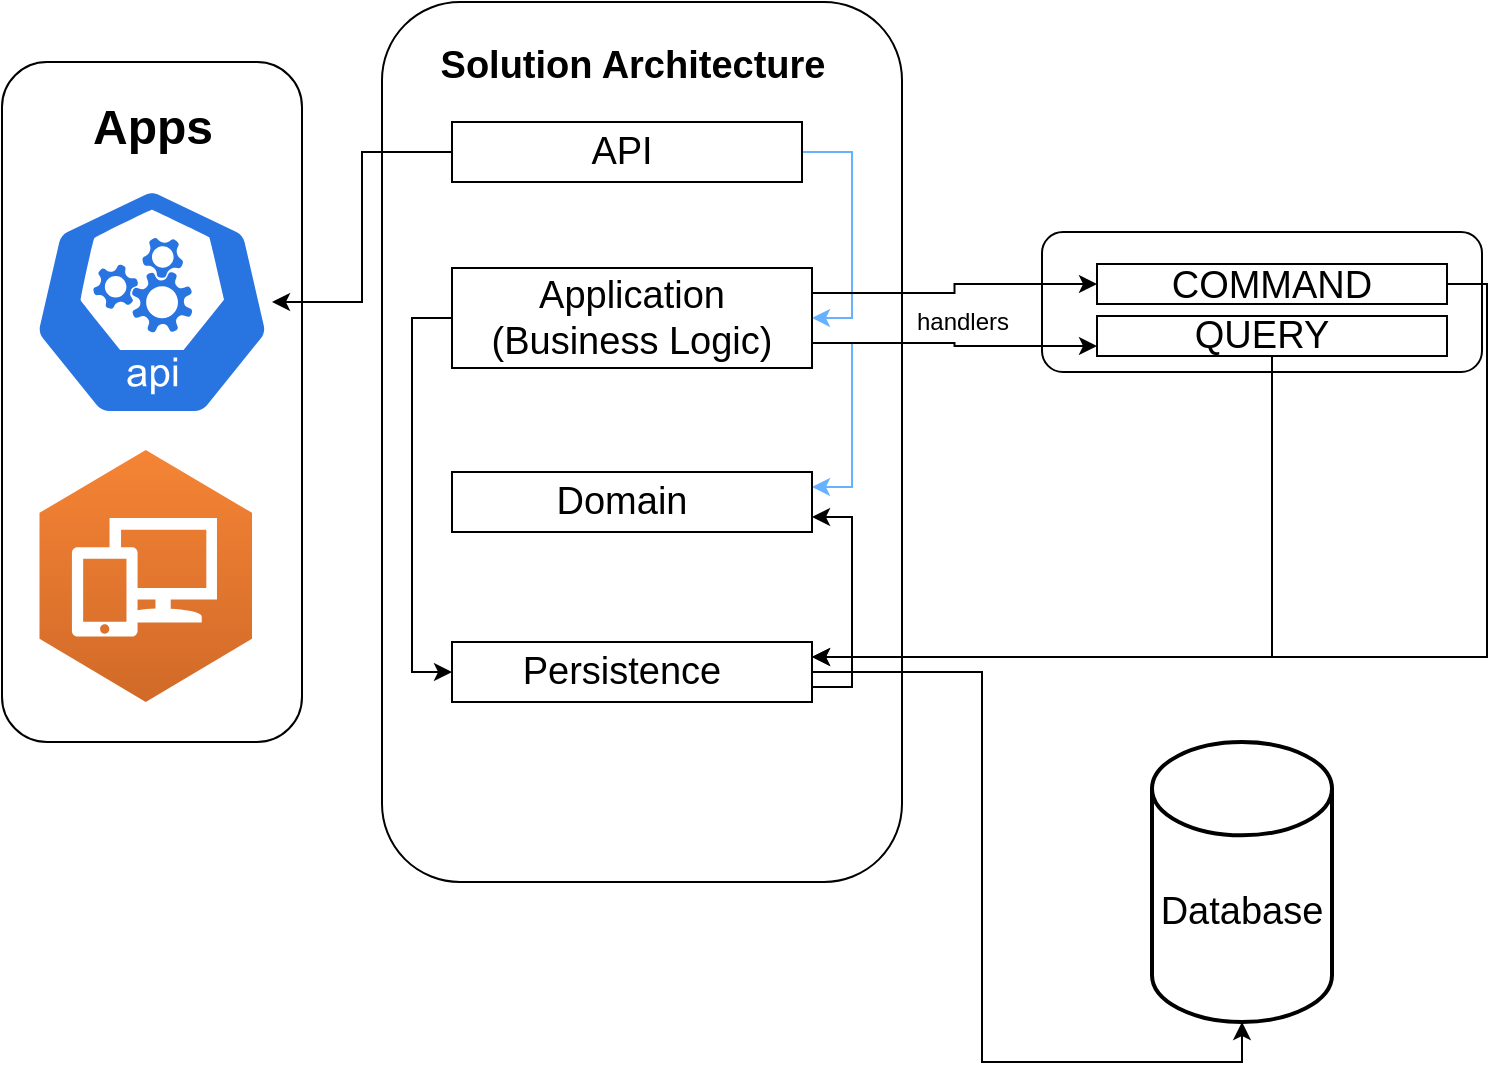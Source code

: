 <mxfile version="18.1.1" type="device"><diagram id="sKLm4uR_pwioFQLtL1hp" name="Page-1"><mxGraphModel dx="1038" dy="621" grid="1" gridSize="10" guides="1" tooltips="1" connect="1" arrows="1" fold="1" page="1" pageScale="1" pageWidth="850" pageHeight="1100" math="0" shadow="0"><root><mxCell id="0"/><mxCell id="1" parent="0"/><mxCell id="71gJX4rozwuQOvmIxdt8-27" value="" style="rounded=1;whiteSpace=wrap;html=1;fontSize=19;" vertex="1" parent="1"><mxGeometry x="590" y="515" width="220" height="70" as="geometry"/></mxCell><mxCell id="71gJX4rozwuQOvmIxdt8-5" value="" style="rounded=1;whiteSpace=wrap;html=1;" vertex="1" parent="1"><mxGeometry x="70" y="430" width="150" height="340" as="geometry"/></mxCell><mxCell id="71gJX4rozwuQOvmIxdt8-1" value="" style="sketch=0;html=1;dashed=0;whitespace=wrap;fillColor=#2875E2;strokeColor=#ffffff;points=[[0.005,0.63,0],[0.1,0.2,0],[0.9,0.2,0],[0.5,0,0],[0.995,0.63,0],[0.72,0.99,0],[0.5,1,0],[0.28,0.99,0]];shape=mxgraph.kubernetes.icon;prIcon=api" vertex="1" parent="1"><mxGeometry x="85" y="443" width="120" height="214" as="geometry"/></mxCell><mxCell id="71gJX4rozwuQOvmIxdt8-2" value="" style="outlineConnect=0;dashed=0;verticalLabelPosition=bottom;verticalAlign=top;align=center;html=1;shape=mxgraph.aws3.workspaces;fillColor=#D16A28;gradientColor=#F58435;gradientDirection=north;" vertex="1" parent="1"><mxGeometry x="88.75" y="624" width="106.25" height="126" as="geometry"/></mxCell><mxCell id="71gJX4rozwuQOvmIxdt8-6" value="Apps" style="text;strokeColor=none;fillColor=none;html=1;fontSize=24;fontStyle=1;verticalAlign=middle;align=center;" vertex="1" parent="1"><mxGeometry x="95" y="443" width="100" height="40" as="geometry"/></mxCell><mxCell id="71gJX4rozwuQOvmIxdt8-7" value="" style="rounded=1;whiteSpace=wrap;html=1;" vertex="1" parent="1"><mxGeometry x="260" y="400" width="260" height="440" as="geometry"/></mxCell><mxCell id="71gJX4rozwuQOvmIxdt8-9" value="&lt;font style=&quot;font-size: 19px;&quot;&gt;Solution Architecture&lt;/font&gt;" style="text;strokeColor=none;fillColor=none;html=1;fontSize=24;fontStyle=1;verticalAlign=middle;align=center;" vertex="1" parent="1"><mxGeometry x="335" y="410" width="100" height="40" as="geometry"/></mxCell><mxCell id="71gJX4rozwuQOvmIxdt8-21" style="edgeStyle=orthogonalEdgeStyle;rounded=0;orthogonalLoop=1;jettySize=auto;html=1;exitX=1;exitY=0.5;exitDx=0;exitDy=0;entryX=1;entryY=0.5;entryDx=0;entryDy=0;fontSize=19;strokeColor=#66B2FF;" edge="1" parent="1" source="71gJX4rozwuQOvmIxdt8-10" target="71gJX4rozwuQOvmIxdt8-15"><mxGeometry relative="1" as="geometry"/></mxCell><mxCell id="71gJX4rozwuQOvmIxdt8-43" style="edgeStyle=orthogonalEdgeStyle;rounded=0;orthogonalLoop=1;jettySize=auto;html=1;exitX=0;exitY=0.5;exitDx=0;exitDy=0;fontSize=19;" edge="1" parent="1" source="71gJX4rozwuQOvmIxdt8-10" target="71gJX4rozwuQOvmIxdt8-1"><mxGeometry relative="1" as="geometry"/></mxCell><mxCell id="71gJX4rozwuQOvmIxdt8-10" value="" style="rounded=0;whiteSpace=wrap;html=1;fontSize=19;" vertex="1" parent="1"><mxGeometry x="295" y="460" width="175" height="30" as="geometry"/></mxCell><mxCell id="71gJX4rozwuQOvmIxdt8-11" value="API" style="text;html=1;strokeColor=none;fillColor=none;align=center;verticalAlign=middle;whiteSpace=wrap;rounded=0;fontSize=19;" vertex="1" parent="1"><mxGeometry x="350" y="460" width="60" height="30" as="geometry"/></mxCell><mxCell id="71gJX4rozwuQOvmIxdt8-22" style="edgeStyle=orthogonalEdgeStyle;rounded=0;orthogonalLoop=1;jettySize=auto;html=1;exitX=1;exitY=0.75;exitDx=0;exitDy=0;entryX=1;entryY=0.25;entryDx=0;entryDy=0;fontSize=19;strokeColor=#66B2FF;" edge="1" parent="1" source="71gJX4rozwuQOvmIxdt8-15" target="71gJX4rozwuQOvmIxdt8-17"><mxGeometry relative="1" as="geometry"/></mxCell><mxCell id="71gJX4rozwuQOvmIxdt8-23" style="edgeStyle=orthogonalEdgeStyle;rounded=0;orthogonalLoop=1;jettySize=auto;html=1;exitX=0;exitY=0.5;exitDx=0;exitDy=0;entryX=0;entryY=0.5;entryDx=0;entryDy=0;fontSize=19;" edge="1" parent="1" source="71gJX4rozwuQOvmIxdt8-15" target="71gJX4rozwuQOvmIxdt8-19"><mxGeometry relative="1" as="geometry"/></mxCell><mxCell id="71gJX4rozwuQOvmIxdt8-35" style="edgeStyle=orthogonalEdgeStyle;rounded=0;orthogonalLoop=1;jettySize=auto;html=1;exitX=1;exitY=0.75;exitDx=0;exitDy=0;entryX=0;entryY=0.75;entryDx=0;entryDy=0;fontSize=19;" edge="1" parent="1" source="71gJX4rozwuQOvmIxdt8-15" target="71gJX4rozwuQOvmIxdt8-30"><mxGeometry relative="1" as="geometry"/></mxCell><mxCell id="71gJX4rozwuQOvmIxdt8-37" style="edgeStyle=orthogonalEdgeStyle;rounded=0;orthogonalLoop=1;jettySize=auto;html=1;exitX=1;exitY=0.25;exitDx=0;exitDy=0;fontSize=19;" edge="1" parent="1" source="71gJX4rozwuQOvmIxdt8-15" target="71gJX4rozwuQOvmIxdt8-28"><mxGeometry relative="1" as="geometry"/></mxCell><mxCell id="71gJX4rozwuQOvmIxdt8-15" value="" style="rounded=0;whiteSpace=wrap;html=1;fontSize=19;" vertex="1" parent="1"><mxGeometry x="295" y="533" width="180" height="50" as="geometry"/></mxCell><mxCell id="71gJX4rozwuQOvmIxdt8-16" value="Application (Business Logic)" style="text;html=1;strokeColor=none;fillColor=none;align=center;verticalAlign=middle;whiteSpace=wrap;rounded=0;fontSize=19;" vertex="1" parent="1"><mxGeometry x="305" y="543" width="160" height="30" as="geometry"/></mxCell><mxCell id="71gJX4rozwuQOvmIxdt8-17" value="" style="rounded=0;whiteSpace=wrap;html=1;fontSize=19;" vertex="1" parent="1"><mxGeometry x="295" y="635" width="180" height="30" as="geometry"/></mxCell><mxCell id="71gJX4rozwuQOvmIxdt8-18" value="Domain" style="text;html=1;strokeColor=none;fillColor=none;align=center;verticalAlign=middle;whiteSpace=wrap;rounded=0;fontSize=19;" vertex="1" parent="1"><mxGeometry x="350" y="635" width="60" height="30" as="geometry"/></mxCell><mxCell id="71gJX4rozwuQOvmIxdt8-24" style="edgeStyle=orthogonalEdgeStyle;rounded=0;orthogonalLoop=1;jettySize=auto;html=1;exitX=1;exitY=0.75;exitDx=0;exitDy=0;entryX=1;entryY=0.75;entryDx=0;entryDy=0;fontSize=19;" edge="1" parent="1" source="71gJX4rozwuQOvmIxdt8-19" target="71gJX4rozwuQOvmIxdt8-17"><mxGeometry relative="1" as="geometry"/></mxCell><mxCell id="71gJX4rozwuQOvmIxdt8-41" style="edgeStyle=orthogonalEdgeStyle;rounded=0;orthogonalLoop=1;jettySize=auto;html=1;exitX=1;exitY=0.5;exitDx=0;exitDy=0;entryX=0.5;entryY=1;entryDx=0;entryDy=0;entryPerimeter=0;fontSize=19;" edge="1" parent="1" source="71gJX4rozwuQOvmIxdt8-19" target="71gJX4rozwuQOvmIxdt8-26"><mxGeometry relative="1" as="geometry"/></mxCell><mxCell id="71gJX4rozwuQOvmIxdt8-19" value="" style="rounded=0;whiteSpace=wrap;html=1;fontSize=19;" vertex="1" parent="1"><mxGeometry x="295" y="720" width="180" height="30" as="geometry"/></mxCell><mxCell id="71gJX4rozwuQOvmIxdt8-20" value="Persistence" style="text;html=1;strokeColor=none;fillColor=none;align=center;verticalAlign=middle;whiteSpace=wrap;rounded=0;fontSize=19;" vertex="1" parent="1"><mxGeometry x="350" y="720" width="60" height="30" as="geometry"/></mxCell><mxCell id="71gJX4rozwuQOvmIxdt8-26" value="" style="strokeWidth=2;html=1;shape=mxgraph.flowchart.database;whiteSpace=wrap;fontSize=19;" vertex="1" parent="1"><mxGeometry x="645" y="770" width="90" height="140" as="geometry"/></mxCell><mxCell id="71gJX4rozwuQOvmIxdt8-39" style="edgeStyle=orthogonalEdgeStyle;rounded=0;orthogonalLoop=1;jettySize=auto;html=1;exitX=1;exitY=0.5;exitDx=0;exitDy=0;fontSize=19;entryX=1;entryY=0.25;entryDx=0;entryDy=0;" edge="1" parent="1" source="71gJX4rozwuQOvmIxdt8-28" target="71gJX4rozwuQOvmIxdt8-19"><mxGeometry relative="1" as="geometry"/></mxCell><mxCell id="71gJX4rozwuQOvmIxdt8-28" value="" style="rounded=0;whiteSpace=wrap;html=1;fontSize=19;" vertex="1" parent="1"><mxGeometry x="617.5" y="531" width="175" height="20" as="geometry"/></mxCell><mxCell id="71gJX4rozwuQOvmIxdt8-29" value="COMMAND" style="text;html=1;strokeColor=none;fillColor=none;align=center;verticalAlign=middle;whiteSpace=wrap;rounded=0;fontSize=19;" vertex="1" parent="1"><mxGeometry x="675" y="526.5" width="60" height="30" as="geometry"/></mxCell><mxCell id="71gJX4rozwuQOvmIxdt8-42" style="edgeStyle=orthogonalEdgeStyle;rounded=0;orthogonalLoop=1;jettySize=auto;html=1;exitX=0.5;exitY=1;exitDx=0;exitDy=0;entryX=1;entryY=0.25;entryDx=0;entryDy=0;fontSize=19;" edge="1" parent="1" source="71gJX4rozwuQOvmIxdt8-30" target="71gJX4rozwuQOvmIxdt8-19"><mxGeometry relative="1" as="geometry"/></mxCell><mxCell id="71gJX4rozwuQOvmIxdt8-30" value="" style="rounded=0;whiteSpace=wrap;html=1;fontSize=19;" vertex="1" parent="1"><mxGeometry x="617.5" y="557" width="175" height="20" as="geometry"/></mxCell><mxCell id="71gJX4rozwuQOvmIxdt8-31" value="QUERY" style="text;html=1;strokeColor=none;fillColor=none;align=center;verticalAlign=middle;whiteSpace=wrap;rounded=0;fontSize=19;" vertex="1" parent="1"><mxGeometry x="670" y="552" width="60" height="30" as="geometry"/></mxCell><mxCell id="71gJX4rozwuQOvmIxdt8-40" value="Database" style="text;html=1;strokeColor=none;fillColor=none;align=center;verticalAlign=middle;whiteSpace=wrap;rounded=0;fontSize=19;" vertex="1" parent="1"><mxGeometry x="660" y="840" width="60" height="30" as="geometry"/></mxCell><mxCell id="71gJX4rozwuQOvmIxdt8-44" value="&lt;font style=&quot;font-size: 12px;&quot;&gt;handlers&lt;/font&gt;" style="text;html=1;align=center;verticalAlign=middle;resizable=0;points=[];autosize=1;strokeColor=none;fillColor=none;fontSize=19;" vertex="1" parent="1"><mxGeometry x="520" y="543" width="60" height="30" as="geometry"/></mxCell></root></mxGraphModel></diagram></mxfile>